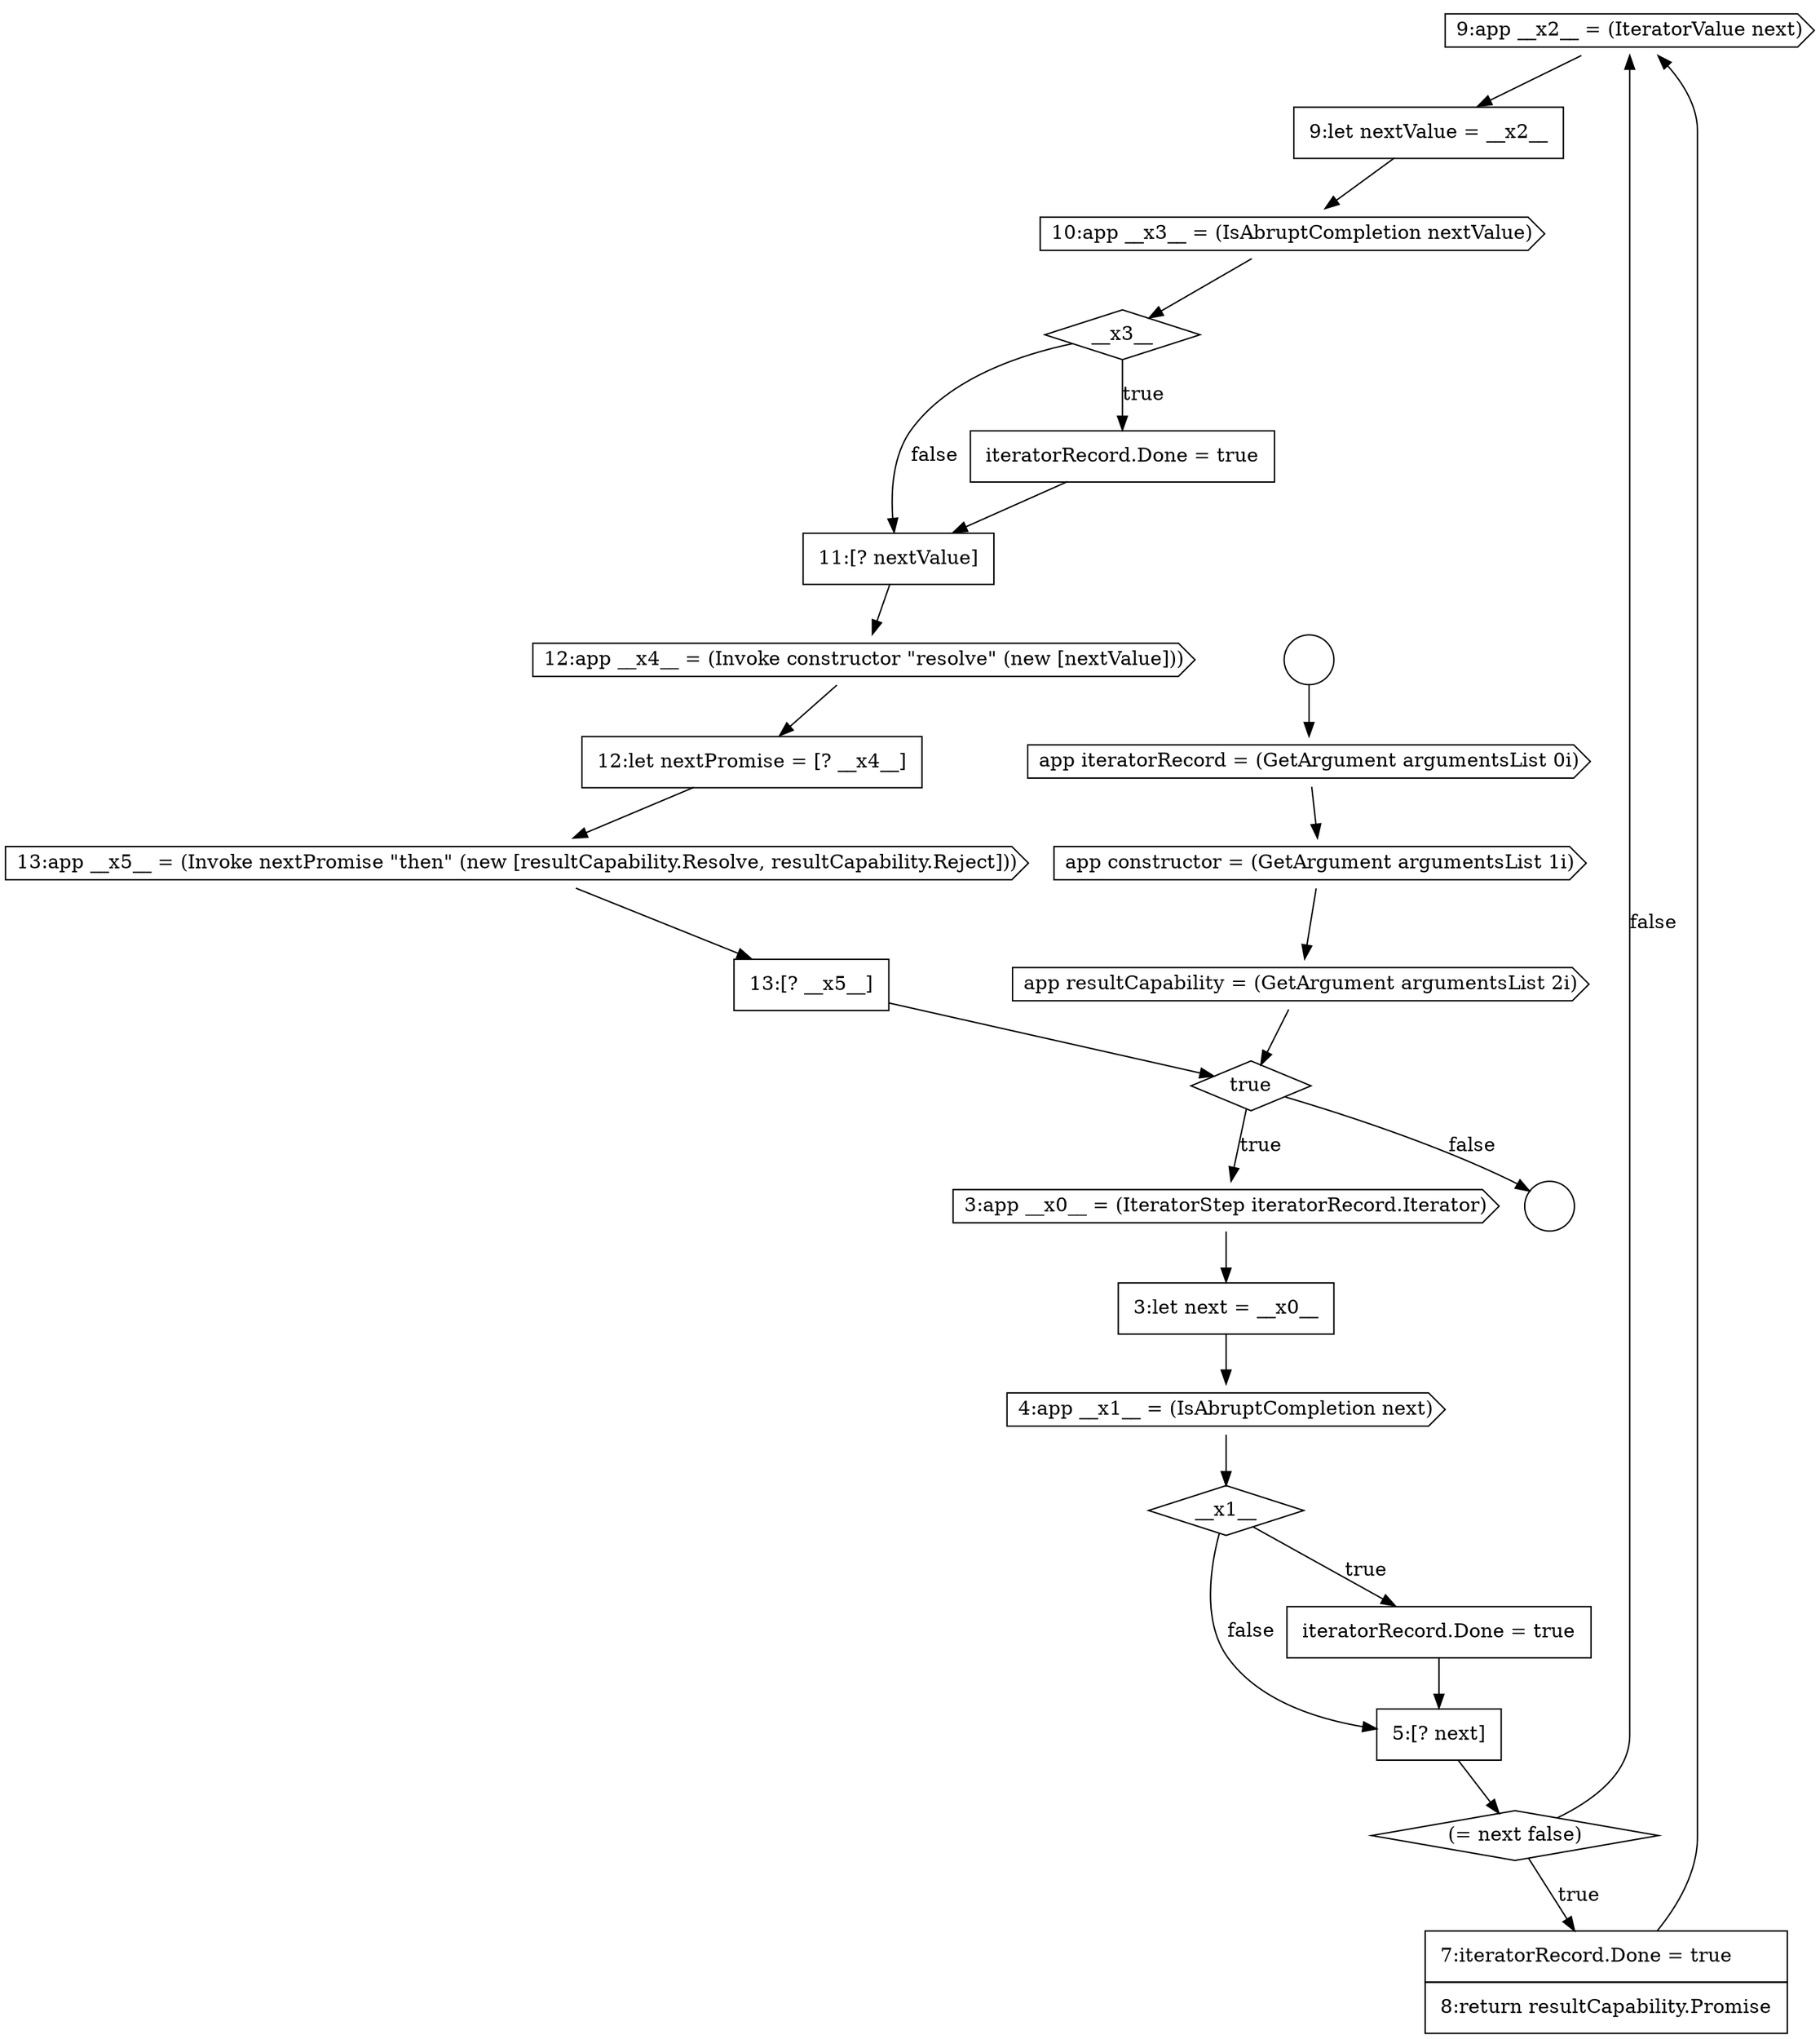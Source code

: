 digraph {
  node16559 [shape=cds, label=<<font color="black">9:app __x2__ = (IteratorValue next)</font>> color="black" fillcolor="white" style=filled]
  node16566 [shape=none, margin=0, label=<<font color="black">
    <table border="0" cellborder="1" cellspacing="0" cellpadding="10">
      <tr><td align="left">12:let nextPromise = [? __x4__]</td></tr>
    </table>
  </font>> color="black" fillcolor="white" style=filled]
  node16555 [shape=none, margin=0, label=<<font color="black">
    <table border="0" cellborder="1" cellspacing="0" cellpadding="10">
      <tr><td align="left">iteratorRecord.Done = true</td></tr>
    </table>
  </font>> color="black" fillcolor="white" style=filled]
  node16552 [shape=none, margin=0, label=<<font color="black">
    <table border="0" cellborder="1" cellspacing="0" cellpadding="10">
      <tr><td align="left">3:let next = __x0__</td></tr>
    </table>
  </font>> color="black" fillcolor="white" style=filled]
  node16545 [shape=circle label=" " color="black" fillcolor="white" style=filled]
  node16560 [shape=none, margin=0, label=<<font color="black">
    <table border="0" cellborder="1" cellspacing="0" cellpadding="10">
      <tr><td align="left">9:let nextValue = __x2__</td></tr>
    </table>
  </font>> color="black" fillcolor="white" style=filled]
  node16556 [shape=none, margin=0, label=<<font color="black">
    <table border="0" cellborder="1" cellspacing="0" cellpadding="10">
      <tr><td align="left">5:[? next]</td></tr>
    </table>
  </font>> color="black" fillcolor="white" style=filled]
  node16553 [shape=cds, label=<<font color="black">4:app __x1__ = (IsAbruptCompletion next)</font>> color="black" fillcolor="white" style=filled]
  node16557 [shape=diamond, label=<<font color="black">(= next false)</font>> color="black" fillcolor="white" style=filled]
  node16567 [shape=cds, label=<<font color="black">13:app __x5__ = (Invoke nextPromise &quot;then&quot; (new [resultCapability.Resolve, resultCapability.Reject]))</font>> color="black" fillcolor="white" style=filled]
  node16550 [shape=diamond, label=<<font color="black">true</font>> color="black" fillcolor="white" style=filled]
  node16554 [shape=diamond, label=<<font color="black">__x1__</font>> color="black" fillcolor="white" style=filled]
  node16558 [shape=none, margin=0, label=<<font color="black">
    <table border="0" cellborder="1" cellspacing="0" cellpadding="10">
      <tr><td align="left">7:iteratorRecord.Done = true</td></tr>
      <tr><td align="left">8:return resultCapability.Promise</td></tr>
    </table>
  </font>> color="black" fillcolor="white" style=filled]
  node16562 [shape=diamond, label=<<font color="black">__x3__</font>> color="black" fillcolor="white" style=filled]
  node16565 [shape=cds, label=<<font color="black">12:app __x4__ = (Invoke constructor &quot;resolve&quot; (new [nextValue]))</font>> color="black" fillcolor="white" style=filled]
  node16568 [shape=none, margin=0, label=<<font color="black">
    <table border="0" cellborder="1" cellspacing="0" cellpadding="10">
      <tr><td align="left">13:[? __x5__]</td></tr>
    </table>
  </font>> color="black" fillcolor="white" style=filled]
  node16551 [shape=cds, label=<<font color="black">3:app __x0__ = (IteratorStep iteratorRecord.Iterator)</font>> color="black" fillcolor="white" style=filled]
  node16561 [shape=cds, label=<<font color="black">10:app __x3__ = (IsAbruptCompletion nextValue)</font>> color="black" fillcolor="white" style=filled]
  node16548 [shape=cds, label=<<font color="black">app constructor = (GetArgument argumentsList 1i)</font>> color="black" fillcolor="white" style=filled]
  node16564 [shape=none, margin=0, label=<<font color="black">
    <table border="0" cellborder="1" cellspacing="0" cellpadding="10">
      <tr><td align="left">11:[? nextValue]</td></tr>
    </table>
  </font>> color="black" fillcolor="white" style=filled]
  node16547 [shape=cds, label=<<font color="black">app iteratorRecord = (GetArgument argumentsList 0i)</font>> color="black" fillcolor="white" style=filled]
  node16563 [shape=none, margin=0, label=<<font color="black">
    <table border="0" cellborder="1" cellspacing="0" cellpadding="10">
      <tr><td align="left">iteratorRecord.Done = true</td></tr>
    </table>
  </font>> color="black" fillcolor="white" style=filled]
  node16546 [shape=circle label=" " color="black" fillcolor="white" style=filled]
  node16549 [shape=cds, label=<<font color="black">app resultCapability = (GetArgument argumentsList 2i)</font>> color="black" fillcolor="white" style=filled]
  node16561 -> node16562 [ color="black"]
  node16545 -> node16547 [ color="black"]
  node16550 -> node16551 [label=<<font color="black">true</font>> color="black"]
  node16550 -> node16546 [label=<<font color="black">false</font>> color="black"]
  node16556 -> node16557 [ color="black"]
  node16558 -> node16559 [ color="black"]
  node16553 -> node16554 [ color="black"]
  node16551 -> node16552 [ color="black"]
  node16560 -> node16561 [ color="black"]
  node16566 -> node16567 [ color="black"]
  node16568 -> node16550 [ color="black"]
  node16562 -> node16563 [label=<<font color="black">true</font>> color="black"]
  node16562 -> node16564 [label=<<font color="black">false</font>> color="black"]
  node16563 -> node16564 [ color="black"]
  node16547 -> node16548 [ color="black"]
  node16552 -> node16553 [ color="black"]
  node16557 -> node16558 [label=<<font color="black">true</font>> color="black"]
  node16557 -> node16559 [label=<<font color="black">false</font>> color="black"]
  node16554 -> node16555 [label=<<font color="black">true</font>> color="black"]
  node16554 -> node16556 [label=<<font color="black">false</font>> color="black"]
  node16549 -> node16550 [ color="black"]
  node16565 -> node16566 [ color="black"]
  node16548 -> node16549 [ color="black"]
  node16567 -> node16568 [ color="black"]
  node16555 -> node16556 [ color="black"]
  node16564 -> node16565 [ color="black"]
  node16559 -> node16560 [ color="black"]
}
